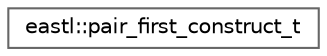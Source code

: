 digraph "类继承关系图"
{
 // LATEX_PDF_SIZE
  bgcolor="transparent";
  edge [fontname=Helvetica,fontsize=10,labelfontname=Helvetica,labelfontsize=10];
  node [fontname=Helvetica,fontsize=10,shape=box,height=0.2,width=0.4];
  rankdir="LR";
  Node0 [id="Node000000",label="eastl::pair_first_construct_t",height=0.2,width=0.4,color="grey40", fillcolor="white", style="filled",URL="$structeastl_1_1pair__first__construct__t.html",tooltip=" "];
}
